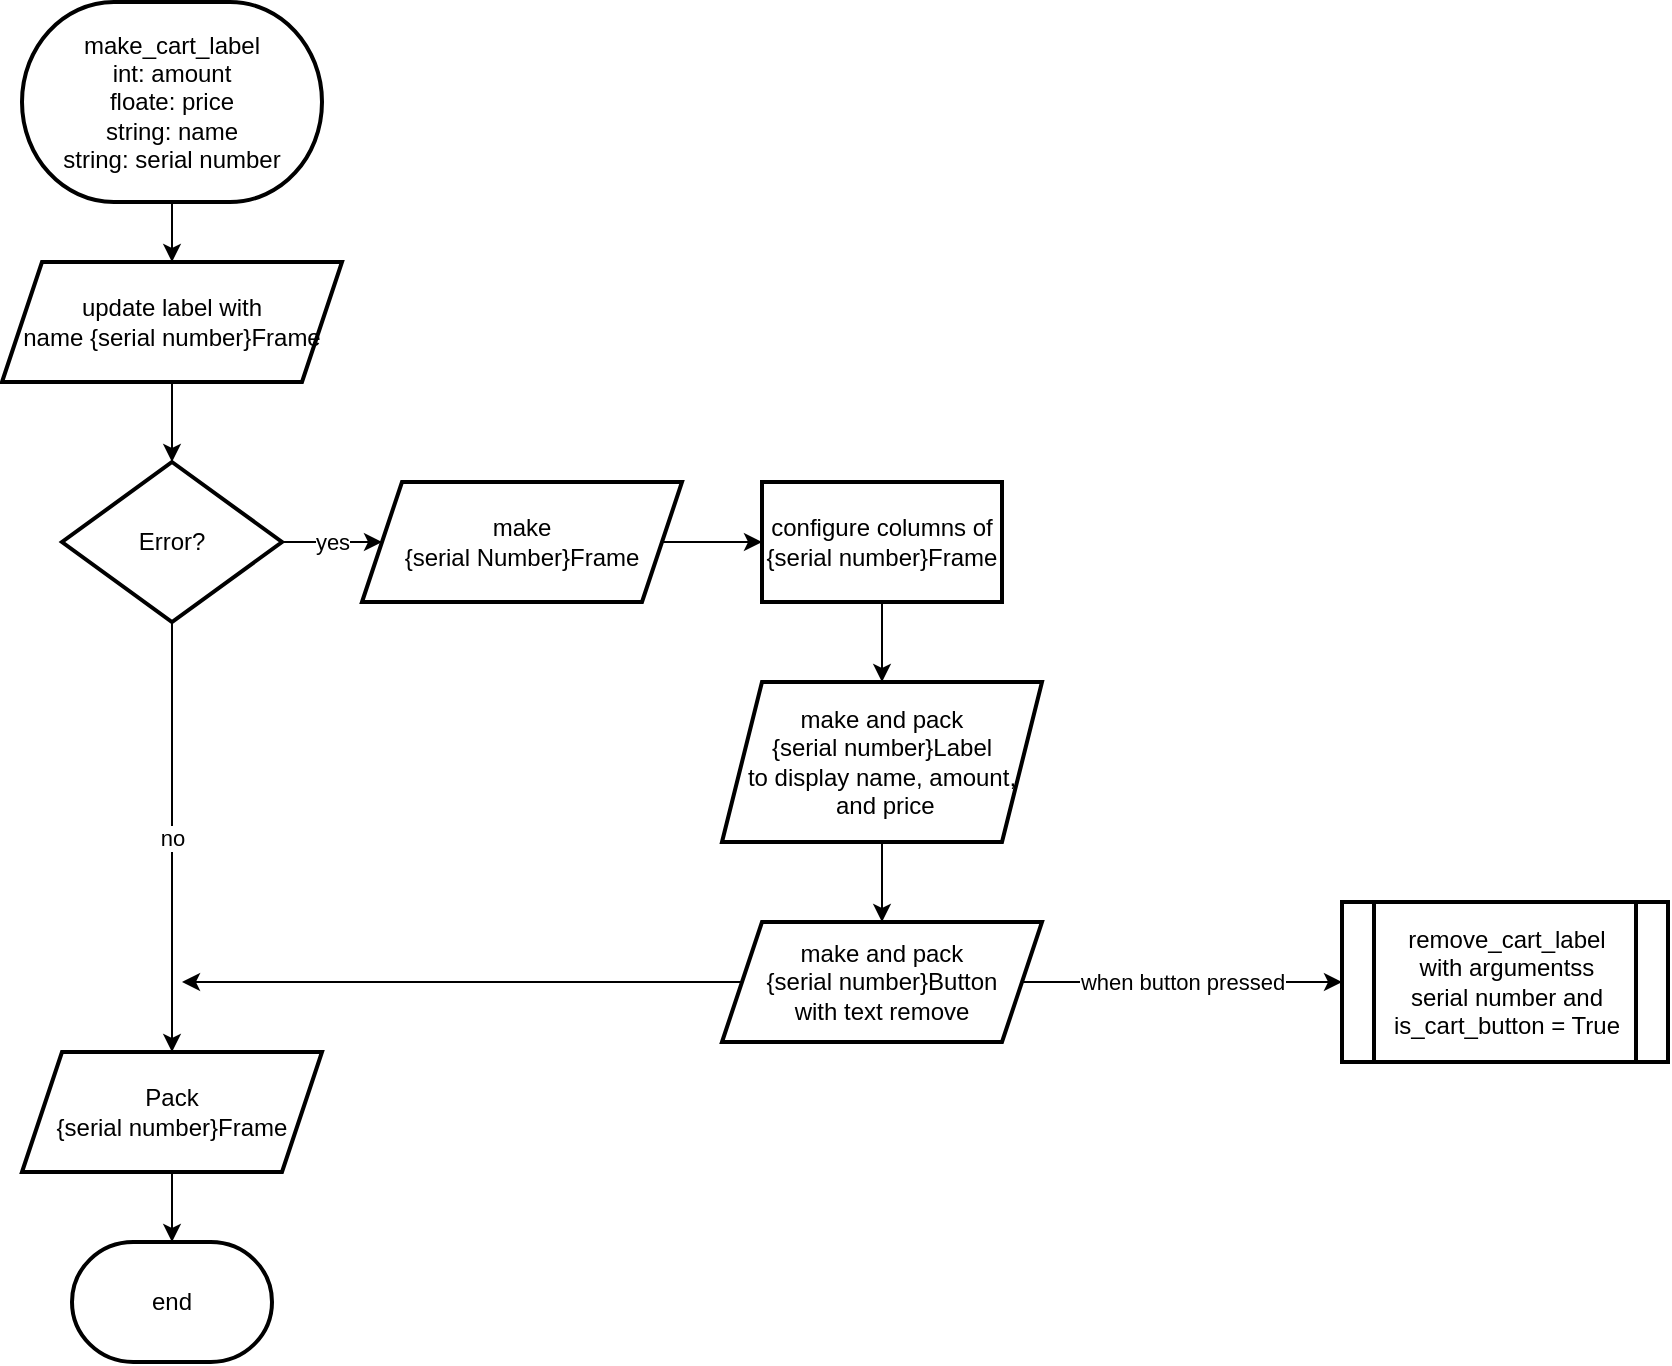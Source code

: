 <mxfile version="24.7.4">
  <diagram id="C5RBs43oDa-KdzZeNtuy" name="Page-1">
    <mxGraphModel dx="1500" dy="1993" grid="1" gridSize="10" guides="1" tooltips="1" connect="1" arrows="1" fold="1" page="1" pageScale="1" pageWidth="827" pageHeight="1169" math="0" shadow="0">
      <root>
        <mxCell id="WIyWlLk6GJQsqaUBKTNV-0" />
        <mxCell id="WIyWlLk6GJQsqaUBKTNV-1" parent="WIyWlLk6GJQsqaUBKTNV-0" />
        <mxCell id="2k_Up1OaFUUE34-ynXtq-18" value="" style="edgeStyle=orthogonalEdgeStyle;rounded=0;orthogonalLoop=1;jettySize=auto;html=1;" edge="1" parent="WIyWlLk6GJQsqaUBKTNV-1" source="2k_Up1OaFUUE34-ynXtq-11" target="2k_Up1OaFUUE34-ynXtq-17">
          <mxGeometry relative="1" as="geometry" />
        </mxCell>
        <mxCell id="2k_Up1OaFUUE34-ynXtq-11" value="&lt;div&gt;make_cart_label&lt;/div&gt;&lt;div&gt;int: amount&lt;/div&gt;&lt;div&gt;floate: price&lt;/div&gt;&lt;div&gt;string: name&lt;/div&gt;&lt;div&gt;string: serial number&lt;br&gt;&lt;/div&gt;" style="strokeWidth=2;html=1;shape=mxgraph.flowchart.terminator;whiteSpace=wrap;" vertex="1" parent="WIyWlLk6GJQsqaUBKTNV-1">
          <mxGeometry x="70" width="150" height="100" as="geometry" />
        </mxCell>
        <mxCell id="2k_Up1OaFUUE34-ynXtq-12" value="end" style="strokeWidth=2;html=1;shape=mxgraph.flowchart.terminator;whiteSpace=wrap;" vertex="1" parent="WIyWlLk6GJQsqaUBKTNV-1">
          <mxGeometry x="95" y="620" width="100" height="60" as="geometry" />
        </mxCell>
        <mxCell id="2k_Up1OaFUUE34-ynXtq-20" value="" style="edgeStyle=orthogonalEdgeStyle;rounded=0;orthogonalLoop=1;jettySize=auto;html=1;" edge="1" parent="WIyWlLk6GJQsqaUBKTNV-1" source="2k_Up1OaFUUE34-ynXtq-17" target="2k_Up1OaFUUE34-ynXtq-19">
          <mxGeometry relative="1" as="geometry" />
        </mxCell>
        <mxCell id="2k_Up1OaFUUE34-ynXtq-17" value="&lt;div&gt;update label with&lt;/div&gt;&lt;div&gt;name {serial number}Frame&lt;br&gt;&lt;/div&gt;" style="shape=parallelogram;perimeter=parallelogramPerimeter;whiteSpace=wrap;html=1;fixedSize=1;strokeWidth=2;" vertex="1" parent="WIyWlLk6GJQsqaUBKTNV-1">
          <mxGeometry x="60" y="130" width="170" height="60" as="geometry" />
        </mxCell>
        <mxCell id="2k_Up1OaFUUE34-ynXtq-22" value="no" style="edgeStyle=orthogonalEdgeStyle;rounded=0;orthogonalLoop=1;jettySize=auto;html=1;" edge="1" parent="WIyWlLk6GJQsqaUBKTNV-1" source="2k_Up1OaFUUE34-ynXtq-19" target="2k_Up1OaFUUE34-ynXtq-21">
          <mxGeometry relative="1" as="geometry" />
        </mxCell>
        <mxCell id="2k_Up1OaFUUE34-ynXtq-24" value="yes" style="edgeStyle=orthogonalEdgeStyle;rounded=0;orthogonalLoop=1;jettySize=auto;html=1;" edge="1" parent="WIyWlLk6GJQsqaUBKTNV-1" source="2k_Up1OaFUUE34-ynXtq-19" target="2k_Up1OaFUUE34-ynXtq-23">
          <mxGeometry relative="1" as="geometry" />
        </mxCell>
        <mxCell id="2k_Up1OaFUUE34-ynXtq-19" value="Error?" style="rhombus;whiteSpace=wrap;html=1;strokeWidth=2;" vertex="1" parent="WIyWlLk6GJQsqaUBKTNV-1">
          <mxGeometry x="90" y="230" width="110" height="80" as="geometry" />
        </mxCell>
        <mxCell id="2k_Up1OaFUUE34-ynXtq-34" value="" style="edgeStyle=orthogonalEdgeStyle;rounded=0;orthogonalLoop=1;jettySize=auto;html=1;" edge="1" parent="WIyWlLk6GJQsqaUBKTNV-1" source="2k_Up1OaFUUE34-ynXtq-21" target="2k_Up1OaFUUE34-ynXtq-12">
          <mxGeometry relative="1" as="geometry" />
        </mxCell>
        <mxCell id="2k_Up1OaFUUE34-ynXtq-21" value="&lt;div&gt;Pack &lt;br&gt;&lt;/div&gt;&lt;div&gt;{serial number}Frame&lt;br&gt;&lt;/div&gt;" style="shape=parallelogram;perimeter=parallelogramPerimeter;whiteSpace=wrap;html=1;fixedSize=1;strokeWidth=2;" vertex="1" parent="WIyWlLk6GJQsqaUBKTNV-1">
          <mxGeometry x="70" y="525" width="150" height="60" as="geometry" />
        </mxCell>
        <mxCell id="2k_Up1OaFUUE34-ynXtq-26" value="" style="edgeStyle=orthogonalEdgeStyle;rounded=0;orthogonalLoop=1;jettySize=auto;html=1;" edge="1" parent="WIyWlLk6GJQsqaUBKTNV-1" source="2k_Up1OaFUUE34-ynXtq-23" target="2k_Up1OaFUUE34-ynXtq-25">
          <mxGeometry relative="1" as="geometry" />
        </mxCell>
        <mxCell id="2k_Up1OaFUUE34-ynXtq-23" value="&lt;div&gt;make&lt;/div&gt;&lt;div&gt;{serial Number}Frame&lt;br&gt;&lt;/div&gt;" style="shape=parallelogram;perimeter=parallelogramPerimeter;whiteSpace=wrap;html=1;fixedSize=1;strokeWidth=2;" vertex="1" parent="WIyWlLk6GJQsqaUBKTNV-1">
          <mxGeometry x="240" y="240" width="160" height="60" as="geometry" />
        </mxCell>
        <mxCell id="2k_Up1OaFUUE34-ynXtq-29" value="" style="edgeStyle=orthogonalEdgeStyle;rounded=0;orthogonalLoop=1;jettySize=auto;html=1;" edge="1" parent="WIyWlLk6GJQsqaUBKTNV-1" source="2k_Up1OaFUUE34-ynXtq-25" target="2k_Up1OaFUUE34-ynXtq-28">
          <mxGeometry relative="1" as="geometry" />
        </mxCell>
        <mxCell id="2k_Up1OaFUUE34-ynXtq-25" value="configure columns of {serial number}Frame" style="whiteSpace=wrap;html=1;strokeWidth=2;" vertex="1" parent="WIyWlLk6GJQsqaUBKTNV-1">
          <mxGeometry x="440" y="240" width="120" height="60" as="geometry" />
        </mxCell>
        <mxCell id="2k_Up1OaFUUE34-ynXtq-31" value="" style="edgeStyle=orthogonalEdgeStyle;rounded=0;orthogonalLoop=1;jettySize=auto;html=1;" edge="1" parent="WIyWlLk6GJQsqaUBKTNV-1" source="2k_Up1OaFUUE34-ynXtq-28" target="2k_Up1OaFUUE34-ynXtq-30">
          <mxGeometry relative="1" as="geometry" />
        </mxCell>
        <mxCell id="2k_Up1OaFUUE34-ynXtq-28" value="&lt;div&gt;make and pack&lt;/div&gt;&lt;div&gt;{serial number}Label&lt;/div&gt;&lt;div&gt;to display name, amount,&lt;/div&gt;&lt;div&gt;&amp;nbsp;and price&lt;br&gt;&lt;/div&gt;" style="shape=parallelogram;perimeter=parallelogramPerimeter;whiteSpace=wrap;html=1;fixedSize=1;strokeWidth=2;" vertex="1" parent="WIyWlLk6GJQsqaUBKTNV-1">
          <mxGeometry x="420" y="340" width="160" height="80" as="geometry" />
        </mxCell>
        <mxCell id="2k_Up1OaFUUE34-ynXtq-33" value="when button pressed" style="edgeStyle=orthogonalEdgeStyle;rounded=0;orthogonalLoop=1;jettySize=auto;html=1;" edge="1" parent="WIyWlLk6GJQsqaUBKTNV-1" source="2k_Up1OaFUUE34-ynXtq-30" target="2k_Up1OaFUUE34-ynXtq-32">
          <mxGeometry relative="1" as="geometry" />
        </mxCell>
        <mxCell id="2k_Up1OaFUUE34-ynXtq-35" style="edgeStyle=orthogonalEdgeStyle;rounded=0;orthogonalLoop=1;jettySize=auto;html=1;" edge="1" parent="WIyWlLk6GJQsqaUBKTNV-1" source="2k_Up1OaFUUE34-ynXtq-30">
          <mxGeometry relative="1" as="geometry">
            <mxPoint x="150" y="490" as="targetPoint" />
          </mxGeometry>
        </mxCell>
        <mxCell id="2k_Up1OaFUUE34-ynXtq-30" value="&lt;div&gt;make and pack &lt;br&gt;&lt;/div&gt;&lt;div&gt;{serial number}Button&lt;/div&gt;&lt;div&gt;with text remove&lt;br&gt;&lt;/div&gt;" style="shape=parallelogram;perimeter=parallelogramPerimeter;whiteSpace=wrap;html=1;fixedSize=1;strokeWidth=2;" vertex="1" parent="WIyWlLk6GJQsqaUBKTNV-1">
          <mxGeometry x="420" y="460" width="160" height="60" as="geometry" />
        </mxCell>
        <mxCell id="2k_Up1OaFUUE34-ynXtq-32" value="&lt;div&gt;remove_cart_label&lt;/div&gt;&lt;div&gt;with argumentss&lt;/div&gt;&lt;div&gt;serial number and&lt;/div&gt;&lt;div&gt;is_cart_button = True&lt;br&gt;&lt;/div&gt;" style="shape=process;whiteSpace=wrap;html=1;backgroundOutline=1;strokeWidth=2;" vertex="1" parent="WIyWlLk6GJQsqaUBKTNV-1">
          <mxGeometry x="730" y="450" width="163" height="80" as="geometry" />
        </mxCell>
      </root>
    </mxGraphModel>
  </diagram>
</mxfile>
